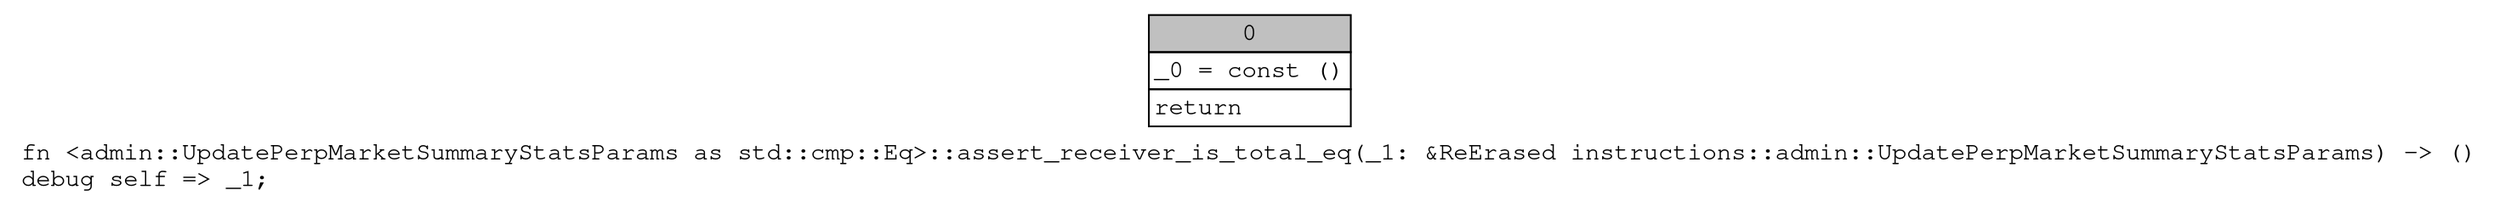 digraph Mir_0_5528 {
    graph [fontname="Courier, monospace"];
    node [fontname="Courier, monospace"];
    edge [fontname="Courier, monospace"];
    label=<fn &lt;admin::UpdatePerpMarketSummaryStatsParams as std::cmp::Eq&gt;::assert_receiver_is_total_eq(_1: &amp;ReErased instructions::admin::UpdatePerpMarketSummaryStatsParams) -&gt; ()<br align="left"/>debug self =&gt; _1;<br align="left"/>>;
    bb0__0_5528 [shape="none", label=<<table border="0" cellborder="1" cellspacing="0"><tr><td bgcolor="gray" align="center" colspan="1">0</td></tr><tr><td align="left" balign="left">_0 = const ()<br/></td></tr><tr><td align="left">return</td></tr></table>>];
}
